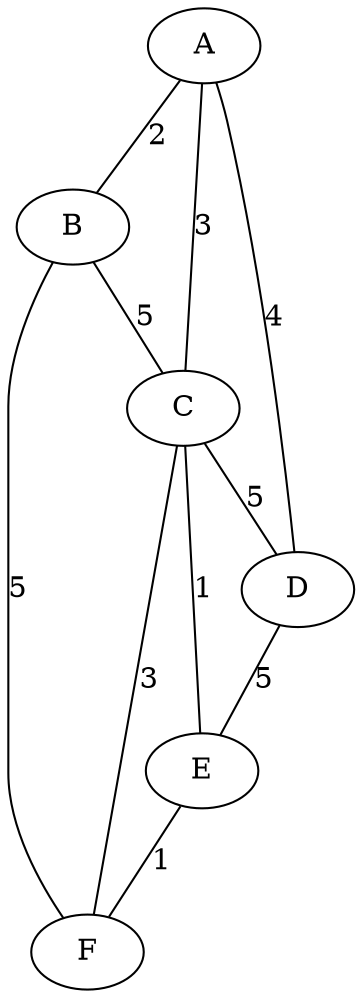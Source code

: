digraph g{
	edge[arrowhead=none]
	A->B [label=2];
	A->C [label=3];
	A->D [label=4];
	B->F [label=5];
	B->C [label=5];
	C->D [label=5];
	C->F [label=3];
	C->E [label=1];
	D->E [label=5];
	E->F [label=1];
}
